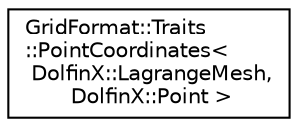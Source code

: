 digraph "Graphical Class Hierarchy"
{
 // LATEX_PDF_SIZE
  edge [fontname="Helvetica",fontsize="10",labelfontname="Helvetica",labelfontsize="10"];
  node [fontname="Helvetica",fontsize="10",shape=record];
  rankdir="LR";
  Node0 [label="GridFormat::Traits\l::PointCoordinates\<\l DolfinX::LagrangeMesh,\l DolfinX::Point \>",height=0.2,width=0.4,color="black", fillcolor="white", style="filled",URL="$structGridFormat_1_1Traits_1_1PointCoordinates_3_01DolfinX_1_1LagrangeMesh_00_01DolfinX_1_1Point_01_4.html",tooltip=" "];
}
